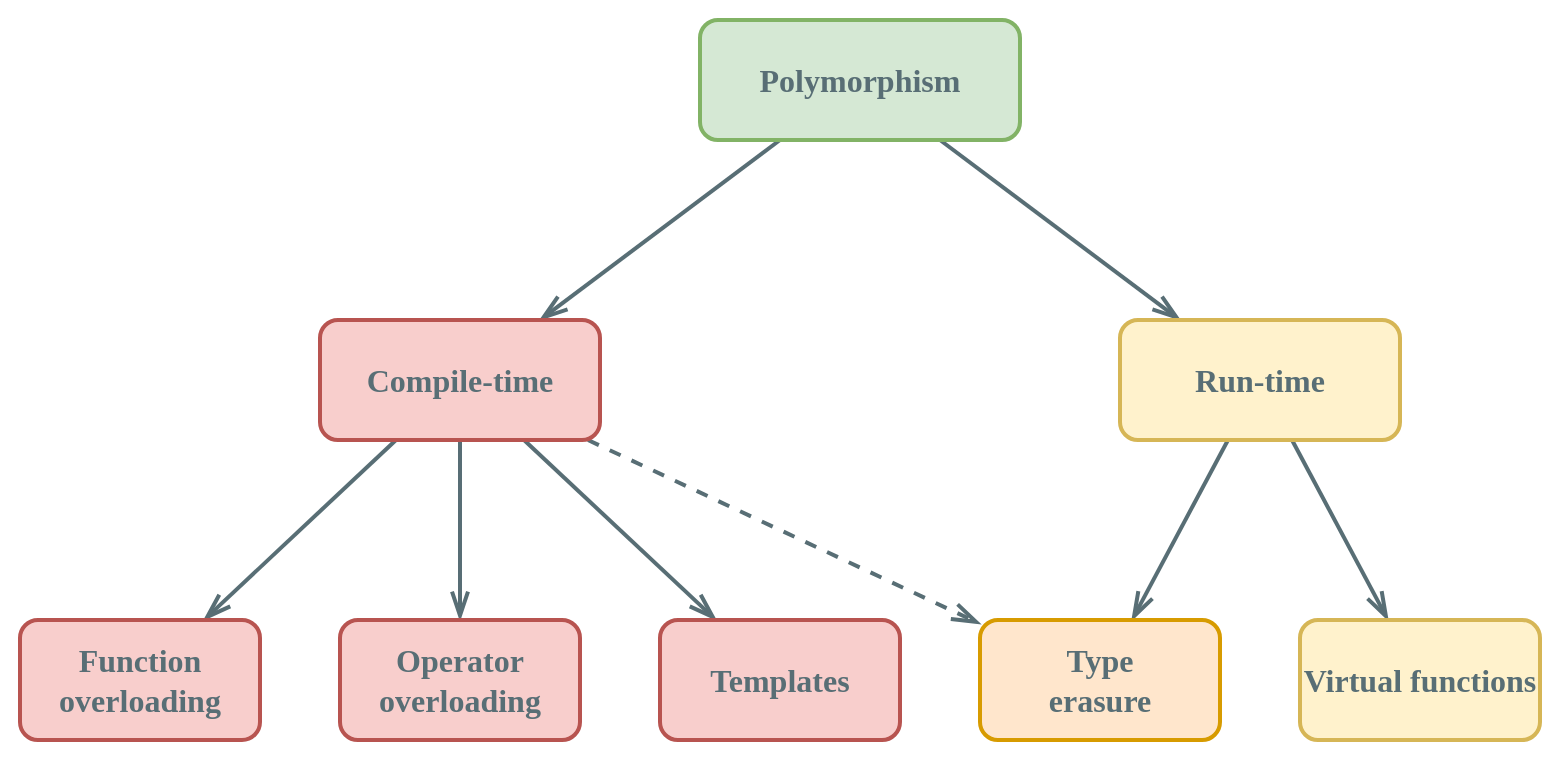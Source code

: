 <mxfile version="14.6.13" type="device"><diagram id="5OH64n-WQ4vN2wQGTqQU" name="Page-1"><mxGraphModel dx="1106" dy="1003" grid="1" gridSize="10" guides="1" tooltips="1" connect="1" arrows="1" fold="1" page="1" pageScale="1" pageWidth="850" pageHeight="1100" math="0" shadow="0"><root><mxCell id="0"/><mxCell id="1" parent="0"/><mxCell id="vVBvvqHfRzGznwc3G7Xj-1" value="" style="rounded=0;whiteSpace=wrap;html=1;fillColor=none;strokeColor=none;" parent="1" vertex="1"><mxGeometry x="50" y="210" width="780" height="380" as="geometry"/></mxCell><mxCell id="fYgB8b-cx4Uqgq3Fe1VB-4" style="rounded=0;orthogonalLoop=1;jettySize=auto;html=1;strokeWidth=2;endArrow=openThin;endFill=0;endSize=10;strokeColor=#586E75;" parent="1" source="fYgB8b-cx4Uqgq3Fe1VB-1" target="fYgB8b-cx4Uqgq3Fe1VB-2" edge="1"><mxGeometry relative="1" as="geometry"/></mxCell><mxCell id="fYgB8b-cx4Uqgq3Fe1VB-12" style="edgeStyle=none;rounded=0;orthogonalLoop=1;jettySize=auto;html=1;endArrow=openThin;endFill=0;endSize=10;strokeColor=#586E75;strokeWidth=2;" parent="1" source="fYgB8b-cx4Uqgq3Fe1VB-3" target="fYgB8b-cx4Uqgq3Fe1VB-10" edge="1"><mxGeometry relative="1" as="geometry"/></mxCell><mxCell id="fYgB8b-cx4Uqgq3Fe1VB-13" style="edgeStyle=none;rounded=0;orthogonalLoop=1;jettySize=auto;html=1;endArrow=openThin;endFill=0;endSize=10;strokeColor=#586E75;strokeWidth=2;" parent="1" source="fYgB8b-cx4Uqgq3Fe1VB-3" target="fYgB8b-cx4Uqgq3Fe1VB-11" edge="1"><mxGeometry relative="1" as="geometry"/></mxCell><mxCell id="fYgB8b-cx4Uqgq3Fe1VB-5" style="rounded=0;orthogonalLoop=1;jettySize=auto;html=1;strokeWidth=2;endArrow=openThin;endFill=0;endSize=10;strokeColor=#586E75;" parent="1" source="fYgB8b-cx4Uqgq3Fe1VB-1" target="fYgB8b-cx4Uqgq3Fe1VB-3" edge="1"><mxGeometry relative="1" as="geometry"><mxPoint x="490" y="350" as="sourcePoint"/><mxPoint x="410" y="430" as="targetPoint"/></mxGeometry></mxCell><mxCell id="fYgB8b-cx4Uqgq3Fe1VB-7" style="rounded=0;orthogonalLoop=1;jettySize=auto;html=1;strokeWidth=2;endArrow=openThin;endFill=0;endSize=10;strokeColor=#586E75;" parent="1" source="fYgB8b-cx4Uqgq3Fe1VB-2" target="fYgB8b-cx4Uqgq3Fe1VB-6" edge="1"><mxGeometry relative="1" as="geometry"><mxPoint x="502.5" y="350" as="sourcePoint"/><mxPoint x="447.5" y="410" as="targetPoint"/></mxGeometry></mxCell><mxCell id="fYgB8b-cx4Uqgq3Fe1VB-9" style="rounded=0;orthogonalLoop=1;jettySize=auto;html=1;strokeWidth=2;endArrow=openThin;endFill=0;endSize=10;strokeColor=#586E75;" parent="1" source="fYgB8b-cx4Uqgq3Fe1VB-2" target="fYgB8b-cx4Uqgq3Fe1VB-8" edge="1"><mxGeometry relative="1" as="geometry"><mxPoint x="397.5" y="470" as="sourcePoint"/><mxPoint x="352.5" y="530" as="targetPoint"/></mxGeometry></mxCell><mxCell id="2aoVFhzNgwb0aODcvYnL-1" style="rounded=0;orthogonalLoop=1;jettySize=auto;html=1;strokeWidth=2;endArrow=openThin;endFill=0;endSize=10;strokeColor=#586E75;dashed=1;" parent="1" source="fYgB8b-cx4Uqgq3Fe1VB-2" target="fYgB8b-cx4Uqgq3Fe1VB-10" edge="1"><mxGeometry relative="1" as="geometry"><mxPoint x="427.5" y="470" as="sourcePoint"/><mxPoint x="442.5" y="530" as="targetPoint"/></mxGeometry></mxCell><mxCell id="2pga3wYHWDzG_4div7QE-2" style="rounded=0;orthogonalLoop=1;jettySize=auto;html=1;strokeWidth=2;endArrow=openThin;endFill=0;endSize=10;strokeColor=#586E75;startSize=0;jumpSize=0;" parent="1" source="fYgB8b-cx4Uqgq3Fe1VB-2" target="2pga3wYHWDzG_4div7QE-1" edge="1"><mxGeometry relative="1" as="geometry"><mxPoint x="340" y="459" as="sourcePoint"/><mxPoint x="322.5" y="530" as="targetPoint"/></mxGeometry></mxCell><mxCell id="fYgB8b-cx4Uqgq3Fe1VB-1" value="&lt;font face=&quot;Ubuntu&quot; data-font-src=&quot;https://fonts.googleapis.com/css?family=Ubuntu&quot; size=&quot;1&quot; color=&quot;#586e75&quot;&gt;&lt;b style=&quot;font-size: 16px&quot;&gt;Polymorphism&lt;/b&gt;&lt;/font&gt;" style="rounded=1;whiteSpace=wrap;html=1;fillColor=#d5e8d4;strokeColor=#82b366;strokeWidth=2;shadow=0;sketch=0;glass=0;" parent="1" vertex="1"><mxGeometry x="400" y="220" width="160" height="60" as="geometry"/></mxCell><mxCell id="fYgB8b-cx4Uqgq3Fe1VB-3" value="&lt;font face=&quot;Ubuntu&quot; data-font-src=&quot;https://fonts.googleapis.com/css?family=Ubuntu&quot; size=&quot;1&quot; color=&quot;#586e75&quot;&gt;&lt;b style=&quot;font-size: 16px&quot;&gt;Run-time&lt;/b&gt;&lt;/font&gt;" style="rounded=1;whiteSpace=wrap;html=1;fillColor=#fff2cc;strokeColor=#d6b656;strokeWidth=2;" parent="1" vertex="1"><mxGeometry x="610" y="370" width="140" height="60" as="geometry"/></mxCell><mxCell id="fYgB8b-cx4Uqgq3Fe1VB-6" value="&lt;font face=&quot;Ubuntu&quot; data-font-src=&quot;https://fonts.googleapis.com/css?family=Ubuntu&quot; size=&quot;1&quot; color=&quot;#586e75&quot;&gt;&lt;b style=&quot;font-size: 16px&quot;&gt;Operator&lt;br&gt;overloading&lt;br&gt;&lt;/b&gt;&lt;/font&gt;" style="rounded=1;whiteSpace=wrap;html=1;fillColor=#f8cecc;strokeColor=#b85450;strokeWidth=2;" parent="1" vertex="1"><mxGeometry x="220" y="520" width="120" height="60" as="geometry"/></mxCell><mxCell id="fYgB8b-cx4Uqgq3Fe1VB-8" value="&lt;font face=&quot;Ubuntu&quot; data-font-src=&quot;https://fonts.googleapis.com/css?family=Ubuntu&quot; size=&quot;1&quot; color=&quot;#586e75&quot;&gt;&lt;b style=&quot;font-size: 16px&quot;&gt;Templates&lt;br&gt;&lt;/b&gt;&lt;/font&gt;" style="rounded=1;whiteSpace=wrap;html=1;fillColor=#f8cecc;strokeColor=#b85450;strokeWidth=2;" parent="1" vertex="1"><mxGeometry x="380" y="520" width="120" height="60" as="geometry"/></mxCell><mxCell id="fYgB8b-cx4Uqgq3Fe1VB-10" value="&lt;font face=&quot;Ubuntu&quot; data-font-src=&quot;https://fonts.googleapis.com/css?family=Ubuntu&quot; size=&quot;1&quot; color=&quot;#586e75&quot;&gt;&lt;b style=&quot;font-size: 16px&quot;&gt;Type&lt;br&gt;erasure&lt;br&gt;&lt;/b&gt;&lt;/font&gt;" style="rounded=1;whiteSpace=wrap;html=1;fillColor=#ffe6cc;strokeColor=#d79b00;strokeWidth=2;" parent="1" vertex="1"><mxGeometry x="540" y="520" width="120" height="60" as="geometry"/></mxCell><mxCell id="fYgB8b-cx4Uqgq3Fe1VB-11" value="&lt;font face=&quot;Ubuntu&quot; data-font-src=&quot;https://fonts.googleapis.com/css?family=Ubuntu&quot; size=&quot;1&quot; color=&quot;#586e75&quot;&gt;&lt;b style=&quot;font-size: 16px&quot;&gt;Virtual functions&lt;br&gt;&lt;/b&gt;&lt;/font&gt;" style="rounded=1;whiteSpace=wrap;html=1;fillColor=#fff2cc;strokeColor=#d6b656;strokeWidth=2;" parent="1" vertex="1"><mxGeometry x="700" y="520" width="120" height="60" as="geometry"/></mxCell><mxCell id="2pga3wYHWDzG_4div7QE-1" value="&lt;font face=&quot;Ubuntu&quot; data-font-src=&quot;https://fonts.googleapis.com/css?family=Ubuntu&quot; size=&quot;1&quot; color=&quot;#586e75&quot;&gt;&lt;b style=&quot;font-size: 16px&quot;&gt;Function&lt;br&gt;overloading&lt;br&gt;&lt;/b&gt;&lt;/font&gt;" style="rounded=1;whiteSpace=wrap;html=1;fillColor=#f8cecc;strokeColor=#b85450;strokeWidth=2;" parent="1" vertex="1"><mxGeometry x="60" y="520" width="120" height="60" as="geometry"/></mxCell><mxCell id="fYgB8b-cx4Uqgq3Fe1VB-2" value="&lt;font face=&quot;Ubuntu&quot; data-font-src=&quot;https://fonts.googleapis.com/css?family=Ubuntu&quot; size=&quot;1&quot; color=&quot;#586e75&quot;&gt;&lt;b style=&quot;font-size: 16px&quot;&gt;Compile-time&lt;/b&gt;&lt;/font&gt;" style="rounded=1;whiteSpace=wrap;html=1;fillColor=#f8cecc;strokeColor=#b85450;strokeWidth=2;" parent="1" vertex="1"><mxGeometry x="210" y="370" width="140" height="60" as="geometry"/></mxCell></root></mxGraphModel></diagram></mxfile>